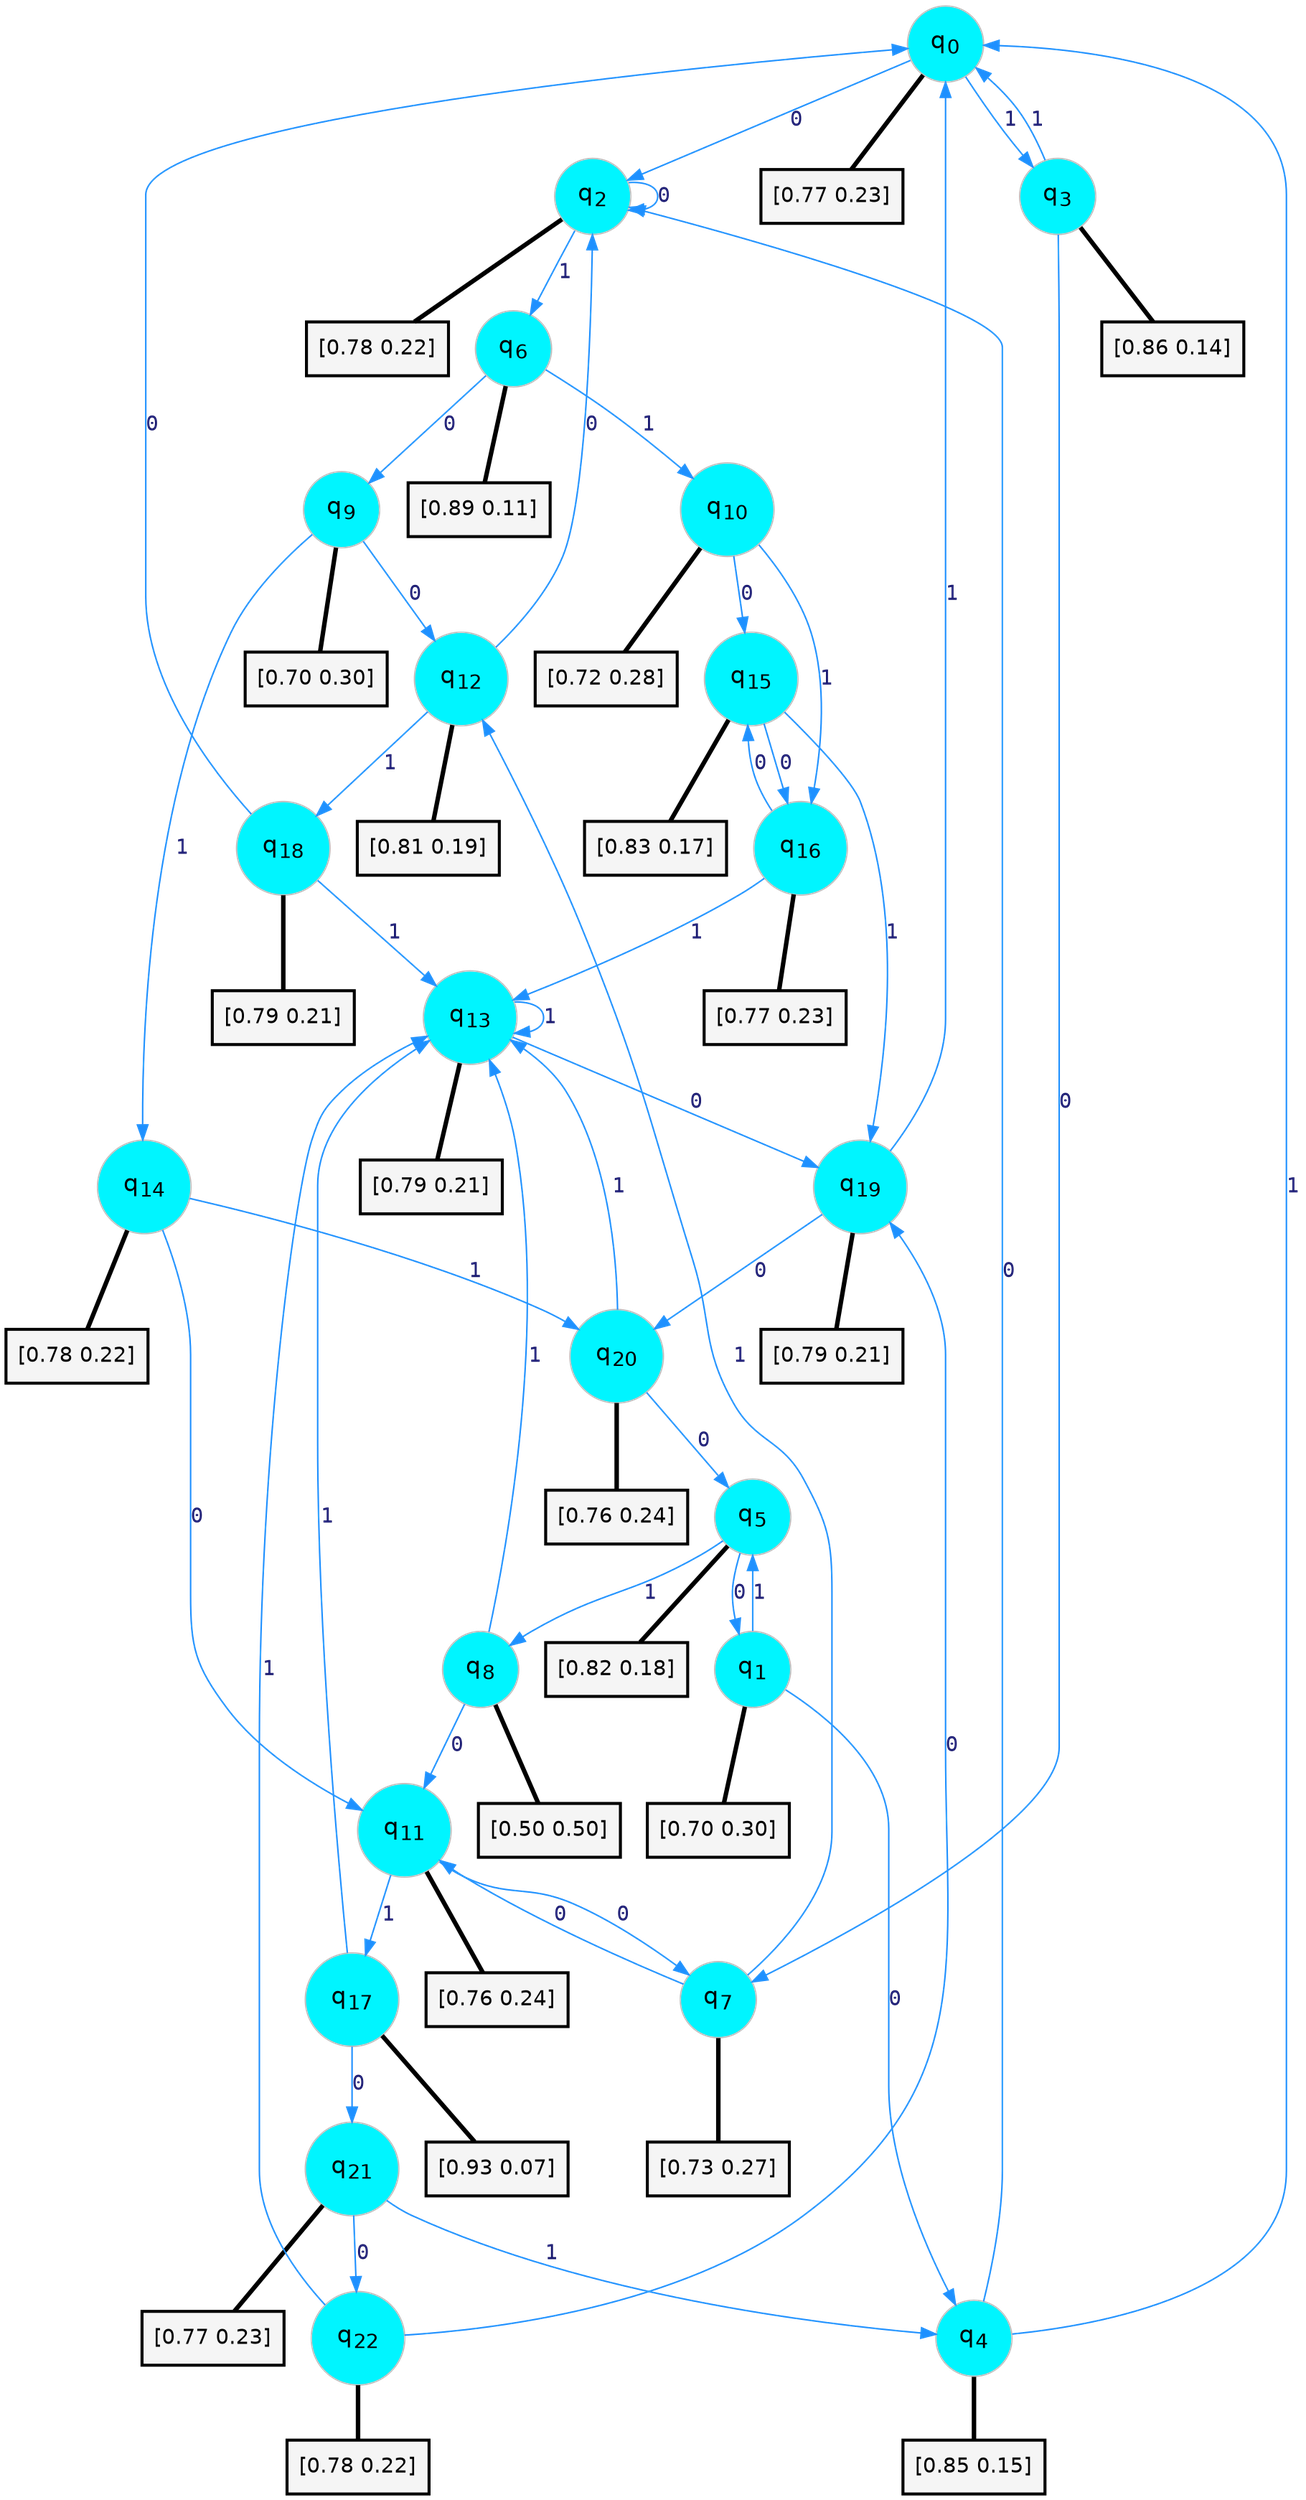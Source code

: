 digraph G {
graph [
bgcolor=transparent, dpi=300, rankdir=TD, size="40,25"];
node [
color=gray, fillcolor=turquoise1, fontcolor=black, fontname=Helvetica, fontsize=16, fontweight=bold, shape=circle, style=filled];
edge [
arrowsize=1, color=dodgerblue1, fontcolor=midnightblue, fontname=courier, fontweight=bold, penwidth=1, style=solid, weight=20];
0[label=<q<SUB>0</SUB>>];
1[label=<q<SUB>1</SUB>>];
2[label=<q<SUB>2</SUB>>];
3[label=<q<SUB>3</SUB>>];
4[label=<q<SUB>4</SUB>>];
5[label=<q<SUB>5</SUB>>];
6[label=<q<SUB>6</SUB>>];
7[label=<q<SUB>7</SUB>>];
8[label=<q<SUB>8</SUB>>];
9[label=<q<SUB>9</SUB>>];
10[label=<q<SUB>10</SUB>>];
11[label=<q<SUB>11</SUB>>];
12[label=<q<SUB>12</SUB>>];
13[label=<q<SUB>13</SUB>>];
14[label=<q<SUB>14</SUB>>];
15[label=<q<SUB>15</SUB>>];
16[label=<q<SUB>16</SUB>>];
17[label=<q<SUB>17</SUB>>];
18[label=<q<SUB>18</SUB>>];
19[label=<q<SUB>19</SUB>>];
20[label=<q<SUB>20</SUB>>];
21[label=<q<SUB>21</SUB>>];
22[label=<q<SUB>22</SUB>>];
23[label="[0.77 0.23]", shape=box,fontcolor=black, fontname=Helvetica, fontsize=14, penwidth=2, fillcolor=whitesmoke,color=black];
24[label="[0.70 0.30]", shape=box,fontcolor=black, fontname=Helvetica, fontsize=14, penwidth=2, fillcolor=whitesmoke,color=black];
25[label="[0.78 0.22]", shape=box,fontcolor=black, fontname=Helvetica, fontsize=14, penwidth=2, fillcolor=whitesmoke,color=black];
26[label="[0.86 0.14]", shape=box,fontcolor=black, fontname=Helvetica, fontsize=14, penwidth=2, fillcolor=whitesmoke,color=black];
27[label="[0.85 0.15]", shape=box,fontcolor=black, fontname=Helvetica, fontsize=14, penwidth=2, fillcolor=whitesmoke,color=black];
28[label="[0.82 0.18]", shape=box,fontcolor=black, fontname=Helvetica, fontsize=14, penwidth=2, fillcolor=whitesmoke,color=black];
29[label="[0.89 0.11]", shape=box,fontcolor=black, fontname=Helvetica, fontsize=14, penwidth=2, fillcolor=whitesmoke,color=black];
30[label="[0.73 0.27]", shape=box,fontcolor=black, fontname=Helvetica, fontsize=14, penwidth=2, fillcolor=whitesmoke,color=black];
31[label="[0.50 0.50]", shape=box,fontcolor=black, fontname=Helvetica, fontsize=14, penwidth=2, fillcolor=whitesmoke,color=black];
32[label="[0.70 0.30]", shape=box,fontcolor=black, fontname=Helvetica, fontsize=14, penwidth=2, fillcolor=whitesmoke,color=black];
33[label="[0.72 0.28]", shape=box,fontcolor=black, fontname=Helvetica, fontsize=14, penwidth=2, fillcolor=whitesmoke,color=black];
34[label="[0.76 0.24]", shape=box,fontcolor=black, fontname=Helvetica, fontsize=14, penwidth=2, fillcolor=whitesmoke,color=black];
35[label="[0.81 0.19]", shape=box,fontcolor=black, fontname=Helvetica, fontsize=14, penwidth=2, fillcolor=whitesmoke,color=black];
36[label="[0.79 0.21]", shape=box,fontcolor=black, fontname=Helvetica, fontsize=14, penwidth=2, fillcolor=whitesmoke,color=black];
37[label="[0.78 0.22]", shape=box,fontcolor=black, fontname=Helvetica, fontsize=14, penwidth=2, fillcolor=whitesmoke,color=black];
38[label="[0.83 0.17]", shape=box,fontcolor=black, fontname=Helvetica, fontsize=14, penwidth=2, fillcolor=whitesmoke,color=black];
39[label="[0.77 0.23]", shape=box,fontcolor=black, fontname=Helvetica, fontsize=14, penwidth=2, fillcolor=whitesmoke,color=black];
40[label="[0.93 0.07]", shape=box,fontcolor=black, fontname=Helvetica, fontsize=14, penwidth=2, fillcolor=whitesmoke,color=black];
41[label="[0.79 0.21]", shape=box,fontcolor=black, fontname=Helvetica, fontsize=14, penwidth=2, fillcolor=whitesmoke,color=black];
42[label="[0.79 0.21]", shape=box,fontcolor=black, fontname=Helvetica, fontsize=14, penwidth=2, fillcolor=whitesmoke,color=black];
43[label="[0.76 0.24]", shape=box,fontcolor=black, fontname=Helvetica, fontsize=14, penwidth=2, fillcolor=whitesmoke,color=black];
44[label="[0.77 0.23]", shape=box,fontcolor=black, fontname=Helvetica, fontsize=14, penwidth=2, fillcolor=whitesmoke,color=black];
45[label="[0.78 0.22]", shape=box,fontcolor=black, fontname=Helvetica, fontsize=14, penwidth=2, fillcolor=whitesmoke,color=black];
0->2 [label=0];
0->3 [label=1];
0->23 [arrowhead=none, penwidth=3,color=black];
1->4 [label=0];
1->5 [label=1];
1->24 [arrowhead=none, penwidth=3,color=black];
2->2 [label=0];
2->6 [label=1];
2->25 [arrowhead=none, penwidth=3,color=black];
3->7 [label=0];
3->0 [label=1];
3->26 [arrowhead=none, penwidth=3,color=black];
4->2 [label=0];
4->0 [label=1];
4->27 [arrowhead=none, penwidth=3,color=black];
5->1 [label=0];
5->8 [label=1];
5->28 [arrowhead=none, penwidth=3,color=black];
6->9 [label=0];
6->10 [label=1];
6->29 [arrowhead=none, penwidth=3,color=black];
7->11 [label=0];
7->12 [label=1];
7->30 [arrowhead=none, penwidth=3,color=black];
8->11 [label=0];
8->13 [label=1];
8->31 [arrowhead=none, penwidth=3,color=black];
9->12 [label=0];
9->14 [label=1];
9->32 [arrowhead=none, penwidth=3,color=black];
10->15 [label=0];
10->16 [label=1];
10->33 [arrowhead=none, penwidth=3,color=black];
11->7 [label=0];
11->17 [label=1];
11->34 [arrowhead=none, penwidth=3,color=black];
12->2 [label=0];
12->18 [label=1];
12->35 [arrowhead=none, penwidth=3,color=black];
13->19 [label=0];
13->13 [label=1];
13->36 [arrowhead=none, penwidth=3,color=black];
14->11 [label=0];
14->20 [label=1];
14->37 [arrowhead=none, penwidth=3,color=black];
15->16 [label=0];
15->19 [label=1];
15->38 [arrowhead=none, penwidth=3,color=black];
16->15 [label=0];
16->13 [label=1];
16->39 [arrowhead=none, penwidth=3,color=black];
17->21 [label=0];
17->13 [label=1];
17->40 [arrowhead=none, penwidth=3,color=black];
18->0 [label=0];
18->13 [label=1];
18->41 [arrowhead=none, penwidth=3,color=black];
19->20 [label=0];
19->0 [label=1];
19->42 [arrowhead=none, penwidth=3,color=black];
20->5 [label=0];
20->13 [label=1];
20->43 [arrowhead=none, penwidth=3,color=black];
21->22 [label=0];
21->4 [label=1];
21->44 [arrowhead=none, penwidth=3,color=black];
22->19 [label=0];
22->13 [label=1];
22->45 [arrowhead=none, penwidth=3,color=black];
}
